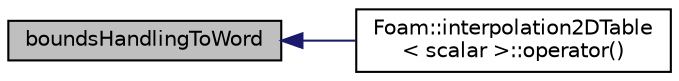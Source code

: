 digraph "boundsHandlingToWord"
{
  bgcolor="transparent";
  edge [fontname="Helvetica",fontsize="10",labelfontname="Helvetica",labelfontsize="10"];
  node [fontname="Helvetica",fontsize="10",shape=record];
  rankdir="LR";
  Node11 [label="boundsHandlingToWord",height=0.2,width=0.4,color="black", fillcolor="grey75", style="filled", fontcolor="black"];
  Node11 -> Node12 [dir="back",color="midnightblue",fontsize="10",style="solid",fontname="Helvetica"];
  Node12 [label="Foam::interpolation2DTable\l\< scalar \>::operator()",height=0.2,width=0.4,color="black",URL="$a27841.html#a3e3e8cab804085db7ef9b0b19f904906",tooltip="Return an interpolated value. "];
}

